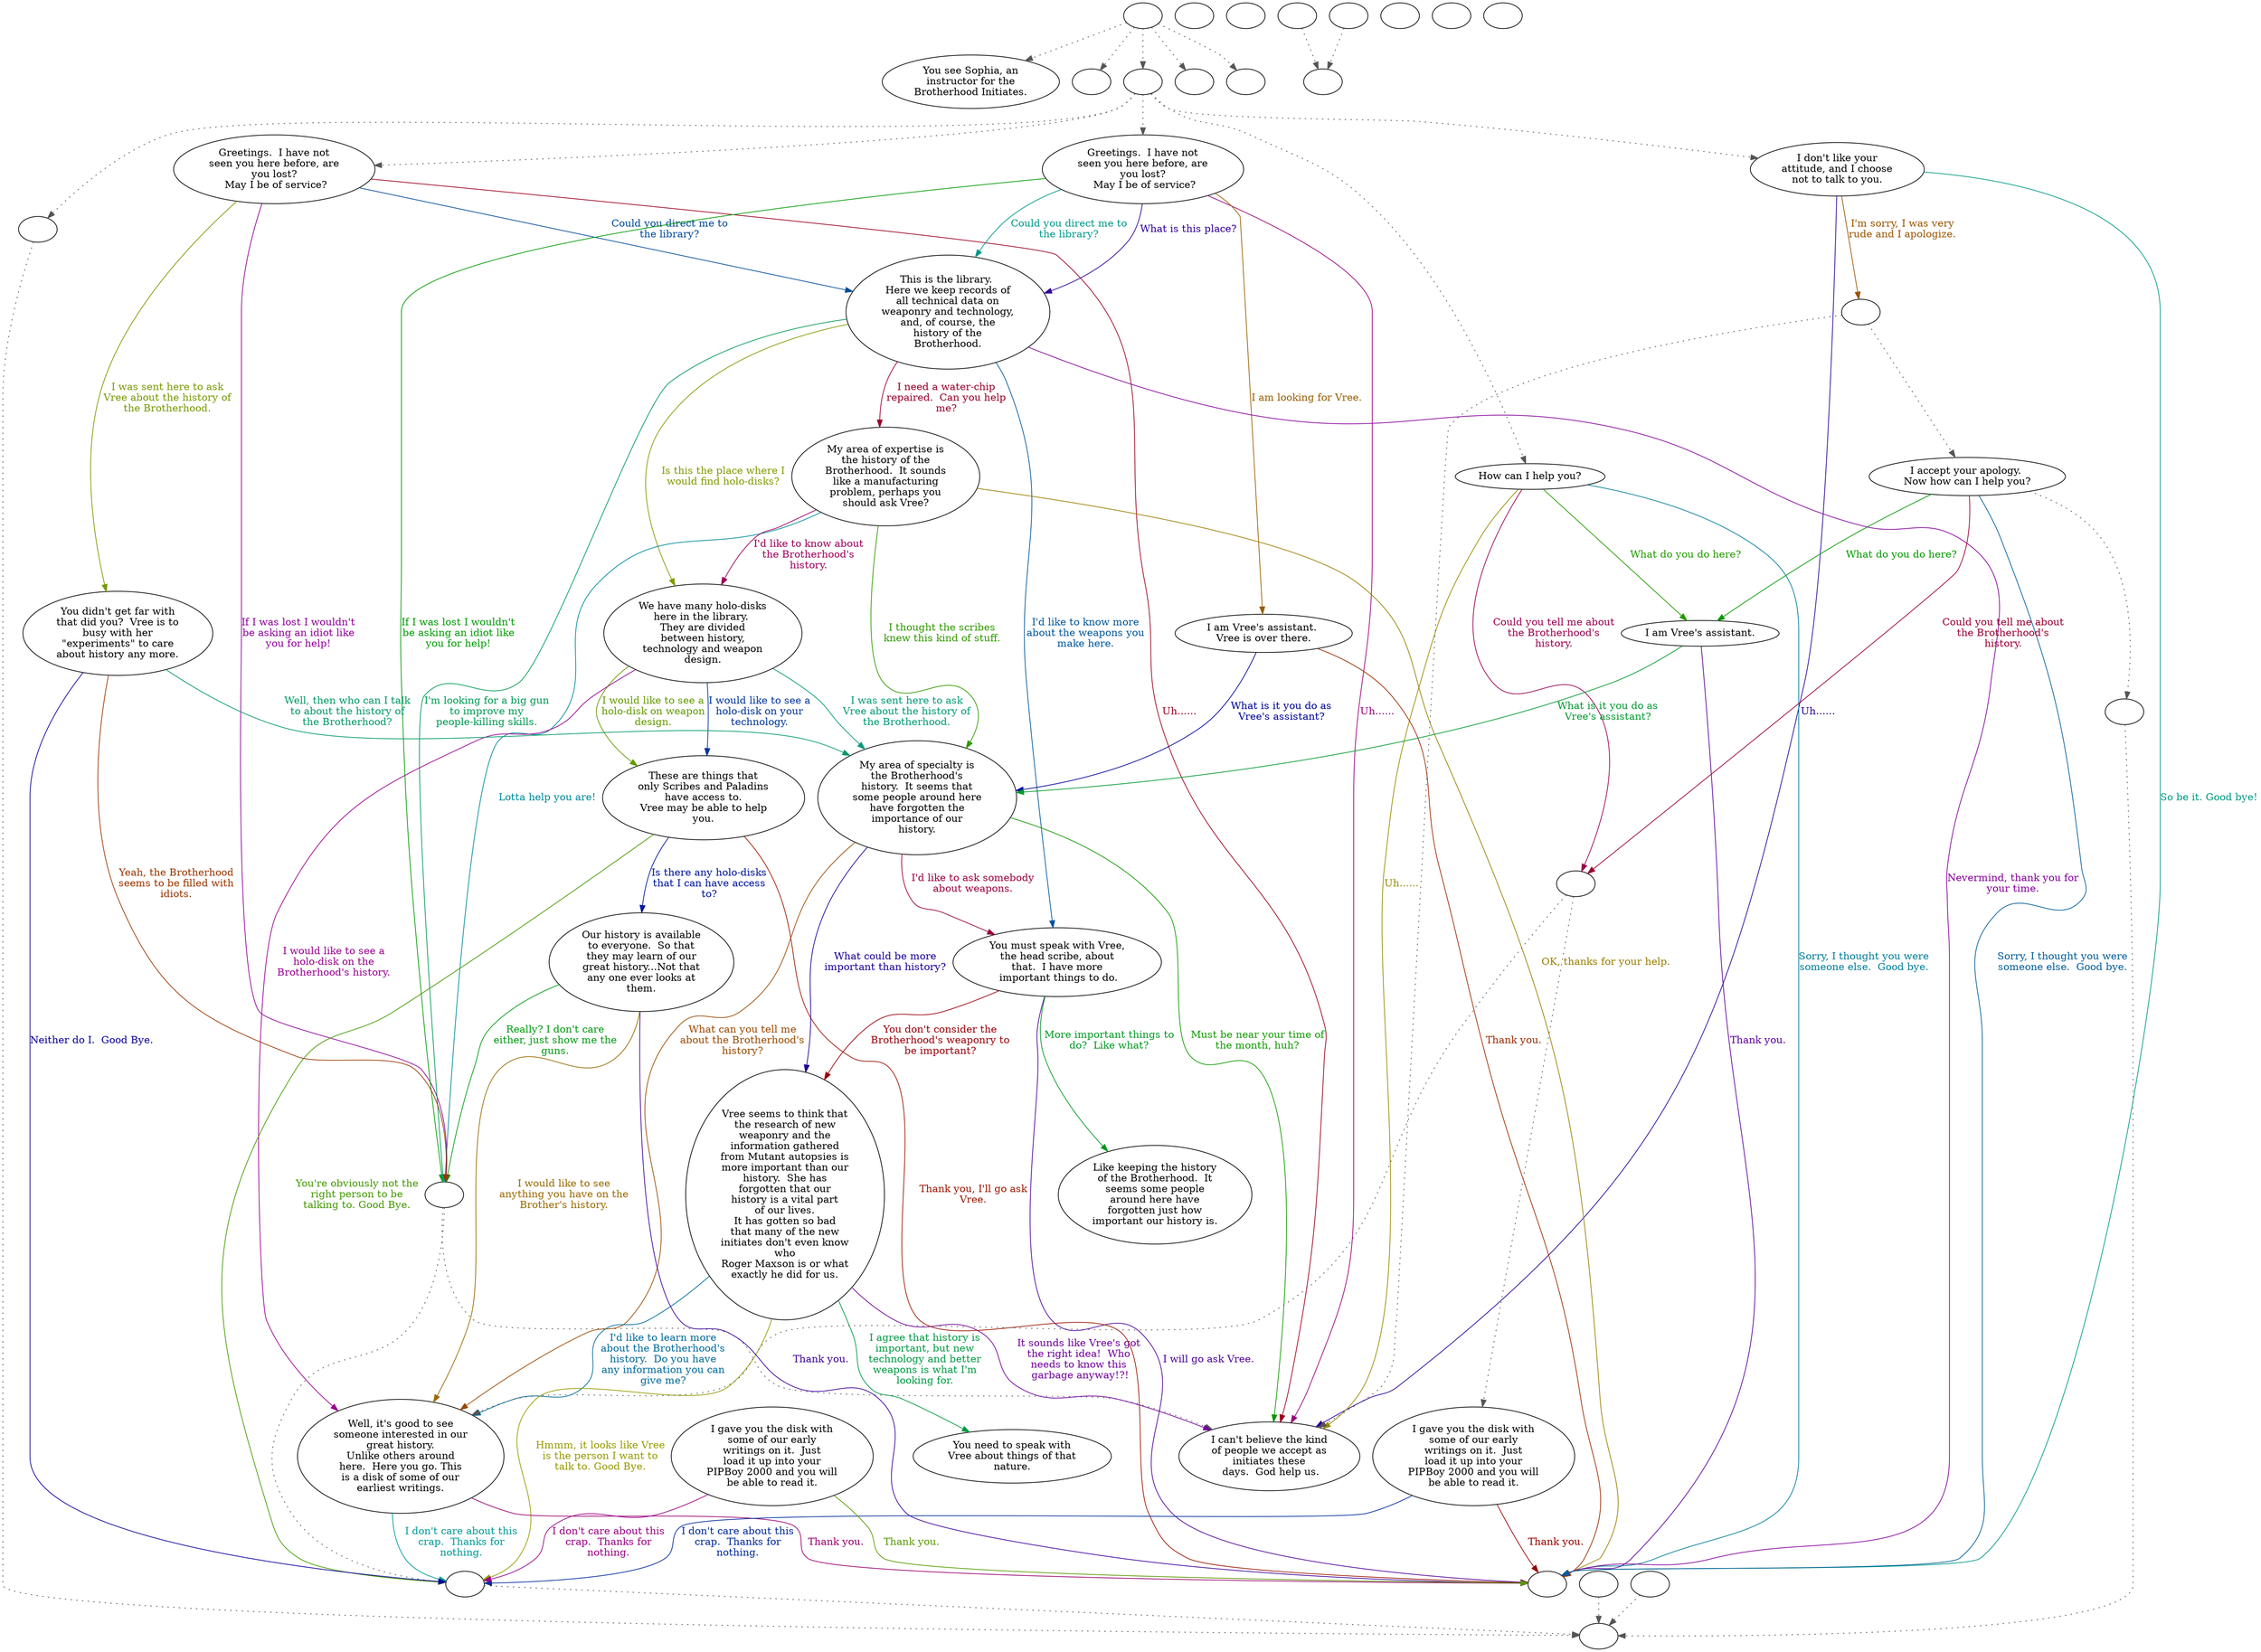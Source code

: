 digraph SOPHIA {
  "start" [style=filled       fillcolor="#FFFFFF"       color="#000000"]
  "start" -> "look_at_p_proc" [style=dotted color="#555555"]
  "start" -> "pickup_p_proc" [style=dotted color="#555555"]
  "start" -> "talk_p_proc" [style=dotted color="#555555"]
  "start" -> "critter_p_proc" [style=dotted color="#555555"]
  "start" -> "destroy_p_proc" [style=dotted color="#555555"]
  "start" [label=""]
  "combat" [style=filled       fillcolor="#FFFFFF"       color="#000000"]
  "combat" [label=""]
  "critter_p_proc" [style=filled       fillcolor="#FFFFFF"       color="#000000"]
  "critter_p_proc" [label=""]
  "pickup_p_proc" [style=filled       fillcolor="#FFFFFF"       color="#000000"]
  "pickup_p_proc" [label=""]
  "talk_p_proc" [style=filled       fillcolor="#FFFFFF"       color="#000000"]
  "talk_p_proc" -> "get_reaction" [style=dotted color="#555555"]
  "talk_p_proc" -> "goto20" [style=dotted color="#555555"]
  "talk_p_proc" -> "goto16" [style=dotted color="#555555"]
  "talk_p_proc" -> "goto14" [style=dotted color="#555555"]
  "talk_p_proc" -> "goto00" [style=dotted color="#555555"]
  "talk_p_proc" [label=""]
  "destroy_p_proc" [style=filled       fillcolor="#FFFFFF"       color="#000000"]
  "destroy_p_proc" [label=""]
  "look_at_p_proc" [style=filled       fillcolor="#FFFFFF"       color="#000000"]
  "look_at_p_proc" [label="You see Sophia, an\ninstructor for the\nBrotherhood Initiates."]
  "goto00" [style=filled       fillcolor="#FFFFFF"       color="#000000"]
  "goto00" [label="Greetings.  I have not\nseen you here before, are\nyou lost?\n May I be of service?"]
  "goto00" -> "goto01" [label="Uh......" color="#99007C" fontcolor="#99007C"]
  "goto00" -> "goto02" [label="Could you direct me to\nthe library?" color="#00998A" fontcolor="#00998A"]
  "goto00" -> "goto03" [label="I am looking for Vree." color="#995D00" fontcolor="#995D00"]
  "goto00" -> "goto02" [label="What is this place?" color="#300099" fontcolor="#300099"]
  "goto00" -> "anger" [label="If I was lost I wouldn't\nbe asking an idiot like\nyou for help!" color="#009904" fontcolor="#009904"]
  "goto01" [style=filled       fillcolor="#FFFFFF"       color="#000000"]
  "goto01" [label="I can't believe the kind\nof people we accept as\ninitiates these\n days.  God help us."]
  "goto02" [style=filled       fillcolor="#FFFFFF"       color="#000000"]
  "goto02" [label="This is the library. \nHere we keep records of\nall technical data on\nweaponry and technology,\nand, of course, the\nhistory of the\nBrotherhood."]
  "goto02" -> "goto04" [label="I need a water-chip\nrepaired.  Can you help\nme?" color="#990029" fontcolor="#990029"]
  "goto02" -> "goto05" [label="I'd like to know more\nabout the weapons you\nmake here." color="#005699" fontcolor="#005699"]
  "goto02" -> "goto06" [label="Is this the place where I\nwould find holo-disks?" color="#829900" fontcolor="#829900"]
  "goto02" -> "gotoend" [label="Nevermind, thank you for\nyour time." color="#830099" fontcolor="#830099"]
  "goto02" -> "anger" [label="I'm looking for a big gun\nto improve my\npeople-killing skills." color="#009956" fontcolor="#009956"]
  "goto03" [style=filled       fillcolor="#FFFFFF"       color="#000000"]
  "goto03" [label="I am Vree's assistant. \nVree is over there."]
  "goto03" -> "gotoend" [label="Thank you." color="#992A00" fontcolor="#992A00"]
  "goto03" -> "goto07" [label="What is it you do as\nVree's assistant?" color="#000399" fontcolor="#000399"]
  "goto04" [style=filled       fillcolor="#FFFFFF"       color="#000000"]
  "goto04" [label="My area of expertise is\nthe history of the\nBrotherhood.  It sounds\nlike a manufacturing\nproblem, perhaps you\nshould ask Vree?"]
  "goto04" -> "goto07" [label="I thought the scribes\nknew this kind of stuff." color="#309900" fontcolor="#309900"]
  "goto04" -> "goto06" [label="I'd like to know about\nthe Brotherhood's\nhistory." color="#99005C" fontcolor="#99005C"]
  "goto04" -> "anger" [label="Lotta help you are!" color="#008999" fontcolor="#008999"]
  "goto04" -> "gotoend" [label="OK, thanks for your help." color="#997D00" fontcolor="#997D00"]
  "goto05" [style=filled       fillcolor="#FFFFFF"       color="#000000"]
  "goto05" [label="You must speak with Vree,\nthe head scribe, about\nthat.  I have more\n important things to do."]
  "goto05" -> "gotoend" [label="I will go ask Vree." color="#500099" fontcolor="#500099"]
  "goto05" -> "goto08" [label="More important things to\ndo?  Like what?" color="#009923" fontcolor="#009923"]
  "goto05" -> "goto09" [label="You don't consider the\nBrotherhood's weaponry to\nbe important?" color="#990009" fontcolor="#990009"]
  "goto06" [style=filled       fillcolor="#FFFFFF"       color="#000000"]
  "goto06" [label="We have many holo-disks\nhere in the library. \nThey are divided\nbetween history,\ntechnology and weapon\ndesign."]
  "goto06" -> "goto11" [label="I would like to see a\nholo-disk on your\ntechnology." color="#003699" fontcolor="#003699"]
  "goto06" -> "goto11" [label="I would like to see a\nholo-disk on weapon\ndesign." color="#639900" fontcolor="#639900"]
  "goto06" -> "goto12" [label="I would like to see a\nholo-disk on the\nBrotherhood's history." color="#99008F" fontcolor="#99008F"]
  "goto06" -> "goto07" [label="I was sent here to ask\nVree about the history of\nthe Brotherhood." color="#009976" fontcolor="#009976"]
  "goto07" [style=filled       fillcolor="#FFFFFF"       color="#000000"]
  "goto07" [label="My area of specialty is\nthe Brotherhood's\nhistory.  It seems that\nsome people around here\nhave forgotten the\nimportance of our\nhistory."]
  "goto07" -> "goto12" [label="What can you tell me\nabout the Brotherhood's\nhistory?" color="#994900" fontcolor="#994900"]
  "goto07" -> "goto09" [label="What could be more\nimportant than history?" color="#1D0099" fontcolor="#1D0099"]
  "goto07" -> "goto01" [label="Must be near your time of\nthe month, huh?" color="#109900" fontcolor="#109900"]
  "goto07" -> "goto05" [label="I'd like to ask somebody\nabout weapons." color="#99003D" fontcolor="#99003D"]
  "goto08" [style=filled       fillcolor="#FFFFFF"       color="#000000"]
  "goto08" [label="Like keeping the history\nof the Brotherhood.  It\nseems some people\naround here have\nforgotten just how\nimportant our history is."]
  "goto09" [style=filled       fillcolor="#FFFFFF"       color="#000000"]
  "goto09" [label="Vree seems to think that\nthe research of new\nweaponry and the\ninformation gathered\nfrom Mutant autopsies is\nmore important than our\nhistory.  She has\nforgotten that our\nhistory is a vital part\nof our lives.\nIt has gotten so bad\nthat many of the new\ninitiates don't even know\nwho\nRoger Maxson is or what\nexactly he did for us."]
  "goto09" -> "goto12" [label="I'd like to learn more\nabout the Brotherhood's\nhistory.  Do you have\nany information you can\ngive me?" color="#006999" fontcolor="#006999"]
  "goto09" -> "DownReact" [label="Hmmm, it looks like Vree\nis the person I want to\ntalk to. Good Bye." color="#969900" fontcolor="#969900"]
  "goto09" -> "goto01" [label="It sounds like Vree's got\nthe right idea!  Who\nneeds to know this\n garbage anyway!?!" color="#6F0099" fontcolor="#6F0099"]
  "goto09" -> "goto10" [label="I agree that history is\nimportant, but new\ntechnology and better\nweapons is what I'm\nlooking for." color="#009943" fontcolor="#009943"]
  "goto10" [style=filled       fillcolor="#FFFFFF"       color="#000000"]
  "goto10" [label="You need to speak with\nVree about things of that\nnature."]
  "goto11" [style=filled       fillcolor="#FFFFFF"       color="#000000"]
  "goto11" [label="These are things that\nonly Scribes and Paladins\nhave access to.\nVree may be able to help\nyou."]
  "goto11" -> "gotoend" [label="Thank you, I'll go ask\nVree." color="#991600" fontcolor="#991600"]
  "goto11" -> "goto13" [label="Is there any holo-disks\nthat I can have access\nto?" color="#001699" fontcolor="#001699"]
  "goto11" -> "DownReact" [label="You're obviously not the\nright person to be\ntalking to. Good Bye." color="#439900" fontcolor="#439900"]
  "goto12" [style=filled       fillcolor="#FFFFFF"       color="#000000"]
  "goto12" [label="Well, it's good to see\nsomeone interested in our\ngreat history.\nUnlike others around\nhere.  Here you go. This\nis a disk of some of our\nearliest writings."]
  "goto12" -> "gotoend" [label="Thank you." color="#990070" fontcolor="#990070"]
  "goto12" -> "DownReact" [label="I don't care about this\ncrap.  Thanks for\nnothing." color="#009996" fontcolor="#009996"]
  "goto13" [style=filled       fillcolor="#FFFFFF"       color="#000000"]
  "goto13" [label="Our history is available\nto everyone.  So that\nthey may learn of our\ngreat history...Not that\nany one ever looks at\nthem."]
  "goto13" -> "goto12" [label="I would like to see\nanything you have on the\nBrother's history." color="#996900" fontcolor="#996900"]
  "goto13" -> "gotoend" [label="Thank you." color="#3C0099" fontcolor="#3C0099"]
  "goto13" -> "anger" [label="Really? I don't care\neither, just show me the\nguns." color="#009910" fontcolor="#009910"]
  "goto14" [style=filled       fillcolor="#FFFFFF"       color="#000000"]
  "goto14" [label="Greetings.  I have not\nseen you here before, are\nyou lost?\n May I be of service?"]
  "goto14" -> "goto01" [label="Uh......" color="#99001D" fontcolor="#99001D"]
  "goto14" -> "goto02" [label="Could you direct me to\nthe library?" color="#004A99" fontcolor="#004A99"]
  "goto14" -> "goto15" [label="I was sent here to ask\nVree about the history of\nthe Brotherhood." color="#769900" fontcolor="#769900"]
  "goto14" -> "anger" [label="If I was lost I wouldn't\nbe asking an idiot like\nyou for help!" color="#8F0099" fontcolor="#8F0099"]
  "goto15" [style=filled       fillcolor="#FFFFFF"       color="#000000"]
  "goto15" [label="You didn't get far with\nthat did you?  Vree is to\nbusy with her\n\"experiments\" to care\nabout history any more."]
  "goto15" -> "goto07" [label="Well, then who can I talk\nto about the history of\nthe Brotherhood?" color="#009962" fontcolor="#009962"]
  "goto15" -> "anger" [label="Yeah, the Brotherhood\nseems to be filled with\nidiots." color="#993600" fontcolor="#993600"]
  "goto15" -> "DownReact" [label="Neither do I.  Good Bye." color="#090099" fontcolor="#090099"]
  "goto16" [style=filled       fillcolor="#FFFFFF"       color="#000000"]
  "goto16" [label="How can I help you?"]
  "goto16" -> "goto17" [label="What do you do here?" color="#239900" fontcolor="#239900"]
  "goto16" -> "goto16b" [label="Could you tell me about\nthe Brotherhood's\nhistory." color="#990050" fontcolor="#990050"]
  "goto16" -> "gotoend" [label="Sorry, I thought you were\nsomeone else.  Good bye." color="#007D99" fontcolor="#007D99"]
  "goto16" -> "goto01" [label="Uh......" color="#998900" fontcolor="#998900"]
  "goto16b" [style=filled       fillcolor="#FFFFFF"       color="#000000"]
  "goto16b" -> "goto12" [style=dotted color="#555555"]
  "goto16b" -> "goto18" [style=dotted color="#555555"]
  "goto16b" [label=""]
  "goto17" [style=filled       fillcolor="#FFFFFF"       color="#000000"]
  "goto17" [label="I am Vree's assistant."]
  "goto17" -> "gotoend" [label="Thank you." color="#5C0099" fontcolor="#5C0099"]
  "goto17" -> "goto07" [label="What is it you do as\nVree's assistant?" color="#00992F" fontcolor="#00992F"]
  "goto18" [style=filled       fillcolor="#FFFFFF"       color="#000000"]
  "goto18" [label="I gave you the disk with\nsome of our early\nwritings on it.  Just\nload it up into your\nPIPBoy 2000 and you will\nbe able to read it."]
  "goto18" -> "gotoend" [label="Thank you." color="#990300" fontcolor="#990300"]
  "goto18" -> "DownReact" [label="I don't care about this\ncrap.  Thanks for\nnothing." color="#002A99" fontcolor="#002A99"]
  "goto19" [style=filled       fillcolor="#FFFFFF"       color="#000000"]
  "goto19" [label="I gave you the disk with\nsome of our early\nwritings on it.  Just\nload it up into your\nPIPBoy 2000 and you will\nbe able to read it."]
  "goto19" -> "gotoend" [label="Thank you." color="#579900" fontcolor="#579900"]
  "goto19" -> "DownReact" [label="I don't care about this\ncrap.  Thanks for\nnothing." color="#990083" fontcolor="#990083"]
  "goto20" [style=filled       fillcolor="#FFFFFF"       color="#000000"]
  "goto20" [label="I don't like your\nattitude, and I choose\nnot to talk to you."]
  "goto20" -> "gotoend" [label="So be it. Good bye!" color="#009982" fontcolor="#009982"]
  "goto20" -> "goto20b" [label="I'm sorry, I was very\nrude and I apologize." color="#995500" fontcolor="#995500"]
  "goto20" -> "goto01" [label="Uh......" color="#290099" fontcolor="#290099"]
  "goto20b" [style=filled       fillcolor="#FFFFFF"       color="#000000"]
  "goto20b" -> "goto21" [style=dotted color="#555555"]
  "goto20b" -> "goto01" [style=dotted color="#555555"]
  "goto20b" [label=""]
  "goto21" [style=filled       fillcolor="#FFFFFF"       color="#000000"]
  "goto21" -> "UpReact" [style=dotted color="#555555"]
  "goto21" [label="I accept your apology. \nNow how can I help you?"]
  "goto21" -> "goto17" [label="What do you do here?" color="#049900" fontcolor="#049900"]
  "goto21" -> "goto16b" [label="Could you tell me about\nthe Brotherhood's\nhistory." color="#990031" fontcolor="#990031"]
  "goto21" -> "gotoend" [label="Sorry, I thought you were\nsomeone else.  Good bye." color="#005D99" fontcolor="#005D99"]
  "anger" [style=filled       fillcolor="#FFFFFF"       color="#000000"]
  "anger" -> "DownReact" [style=dotted color="#555555"]
  "anger" -> "goto01" [style=dotted color="#555555"]
  "anger" [label=""]
  "gotoend" [style=filled       fillcolor="#FFFFFF"       color="#000000"]
  "gotoend" [label=""]
  "gotostory" [style=filled       fillcolor="#FFFFFF"       color="#000000"]
  "gotostory" [label=""]
  "get_reaction" [style=filled       fillcolor="#FFFFFF"       color="#000000"]
  "get_reaction" -> "ReactToLevel" [style=dotted color="#555555"]
  "get_reaction" [label=""]
  "ReactToLevel" [style=filled       fillcolor="#FFFFFF"       color="#000000"]
  "ReactToLevel" [label=""]
  "LevelToReact" [style=filled       fillcolor="#FFFFFF"       color="#000000"]
  "LevelToReact" [label=""]
  "UpReact" [style=filled       fillcolor="#FFFFFF"       color="#000000"]
  "UpReact" -> "ReactToLevel" [style=dotted color="#555555"]
  "UpReact" [label=""]
  "DownReact" [style=filled       fillcolor="#FFFFFF"       color="#000000"]
  "DownReact" -> "ReactToLevel" [style=dotted color="#555555"]
  "DownReact" [label=""]
  "BottomReact" [style=filled       fillcolor="#FFFFFF"       color="#000000"]
  "BottomReact" [label=""]
  "TopReact" [style=filled       fillcolor="#FFFFFF"       color="#000000"]
  "TopReact" [label=""]
  "BigUpReact" [style=filled       fillcolor="#FFFFFF"       color="#000000"]
  "BigUpReact" -> "ReactToLevel" [style=dotted color="#555555"]
  "BigUpReact" [label=""]
  "BigDownReact" [style=filled       fillcolor="#FFFFFF"       color="#000000"]
  "BigDownReact" -> "ReactToLevel" [style=dotted color="#555555"]
  "BigDownReact" [label=""]
  "UpReactLevel" [style=filled       fillcolor="#FFFFFF"       color="#000000"]
  "UpReactLevel" -> "LevelToReact" [style=dotted color="#555555"]
  "UpReactLevel" [label=""]
  "DownReactLevel" [style=filled       fillcolor="#FFFFFF"       color="#000000"]
  "DownReactLevel" -> "LevelToReact" [style=dotted color="#555555"]
  "DownReactLevel" [label=""]
  "Goodbyes" [style=filled       fillcolor="#FFFFFF"       color="#000000"]
  "Goodbyes" [label=""]
}